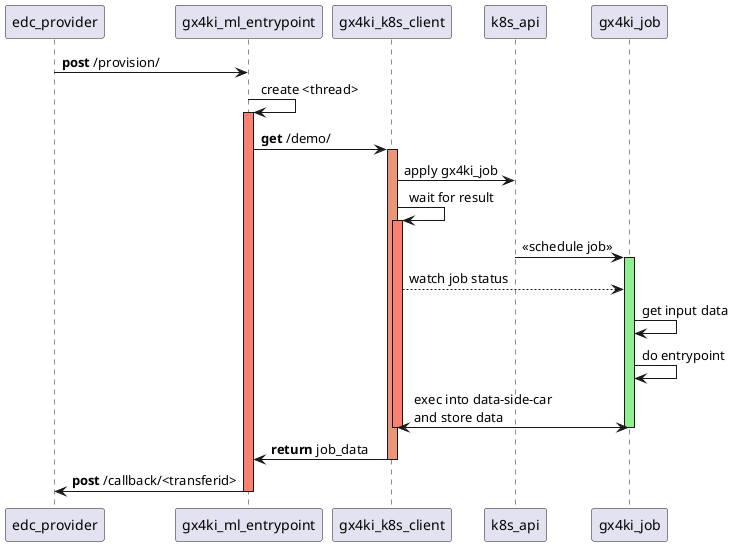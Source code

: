 @startuml sq-overview-middlelayer

edc_provider -> gx4ki_ml_entrypoint: **post** /provision/

gx4ki_ml_entrypoint -> gx4ki_ml_entrypoint: create <thread>
activate gx4ki_ml_entrypoint #Salmon

gx4ki_ml_entrypoint -> gx4ki_k8s_client: **get** /demo/

activate gx4ki_k8s_client #DarkSalmon

gx4ki_k8s_client -> k8s_api: apply gx4ki_job

gx4ki_k8s_client -> gx4ki_k8s_client: wait for result
activate gx4ki_k8s_client #Salmon

k8s_api -> gx4ki_job: <<schedule job>>
activate gx4ki_job #LightGreen

gx4ki_k8s_client --> gx4ki_job: watch job status

gx4ki_job -> gx4ki_job: get input data
gx4ki_job -> gx4ki_job: do entrypoint


gx4ki_k8s_client <-> gx4ki_job : exec into data-side-car\nand store data
deactivate gx4ki_job
deactivate gx4ki_k8s_client

gx4ki_k8s_client -> gx4ki_ml_entrypoint: **return** job_data
deactivate gx4ki_k8s_client


gx4ki_ml_entrypoint -> edc_provider: **post** /callback/<transferid>
deactivate gx4ki_ml_entrypoint
@enduml
